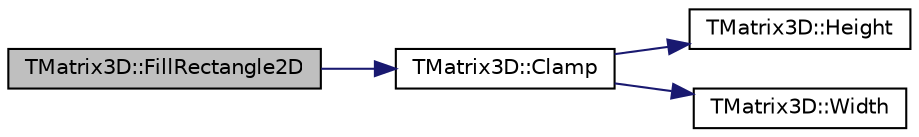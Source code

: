 digraph "TMatrix3D::FillRectangle2D"
{
 // LATEX_PDF_SIZE
  edge [fontname="Helvetica",fontsize="10",labelfontname="Helvetica",labelfontsize="10"];
  node [fontname="Helvetica",fontsize="10",shape=record];
  rankdir="LR";
  Node1 [label="TMatrix3D::FillRectangle2D",height=0.2,width=0.4,color="black", fillcolor="grey75", style="filled", fontcolor="black",tooltip=" "];
  Node1 -> Node2 [color="midnightblue",fontsize="10",style="solid",fontname="Helvetica"];
  Node2 [label="TMatrix3D::Clamp",height=0.2,width=0.4,color="black", fillcolor="white", style="filled",URL="$structTMatrix3D.html#a5bcf689c0415b0f58f1b72f1b09f3fdc",tooltip=" "];
  Node2 -> Node3 [color="midnightblue",fontsize="10",style="solid",fontname="Helvetica"];
  Node3 [label="TMatrix3D::Height",height=0.2,width=0.4,color="black", fillcolor="white", style="filled",URL="$structTMatrix3D.html#a817c4b55612d583c30e097df6ca2f96a",tooltip=" "];
  Node2 -> Node4 [color="midnightblue",fontsize="10",style="solid",fontname="Helvetica"];
  Node4 [label="TMatrix3D::Width",height=0.2,width=0.4,color="black", fillcolor="white", style="filled",URL="$structTMatrix3D.html#aa27eb31b2908a61734939673178bd169",tooltip=" "];
}
